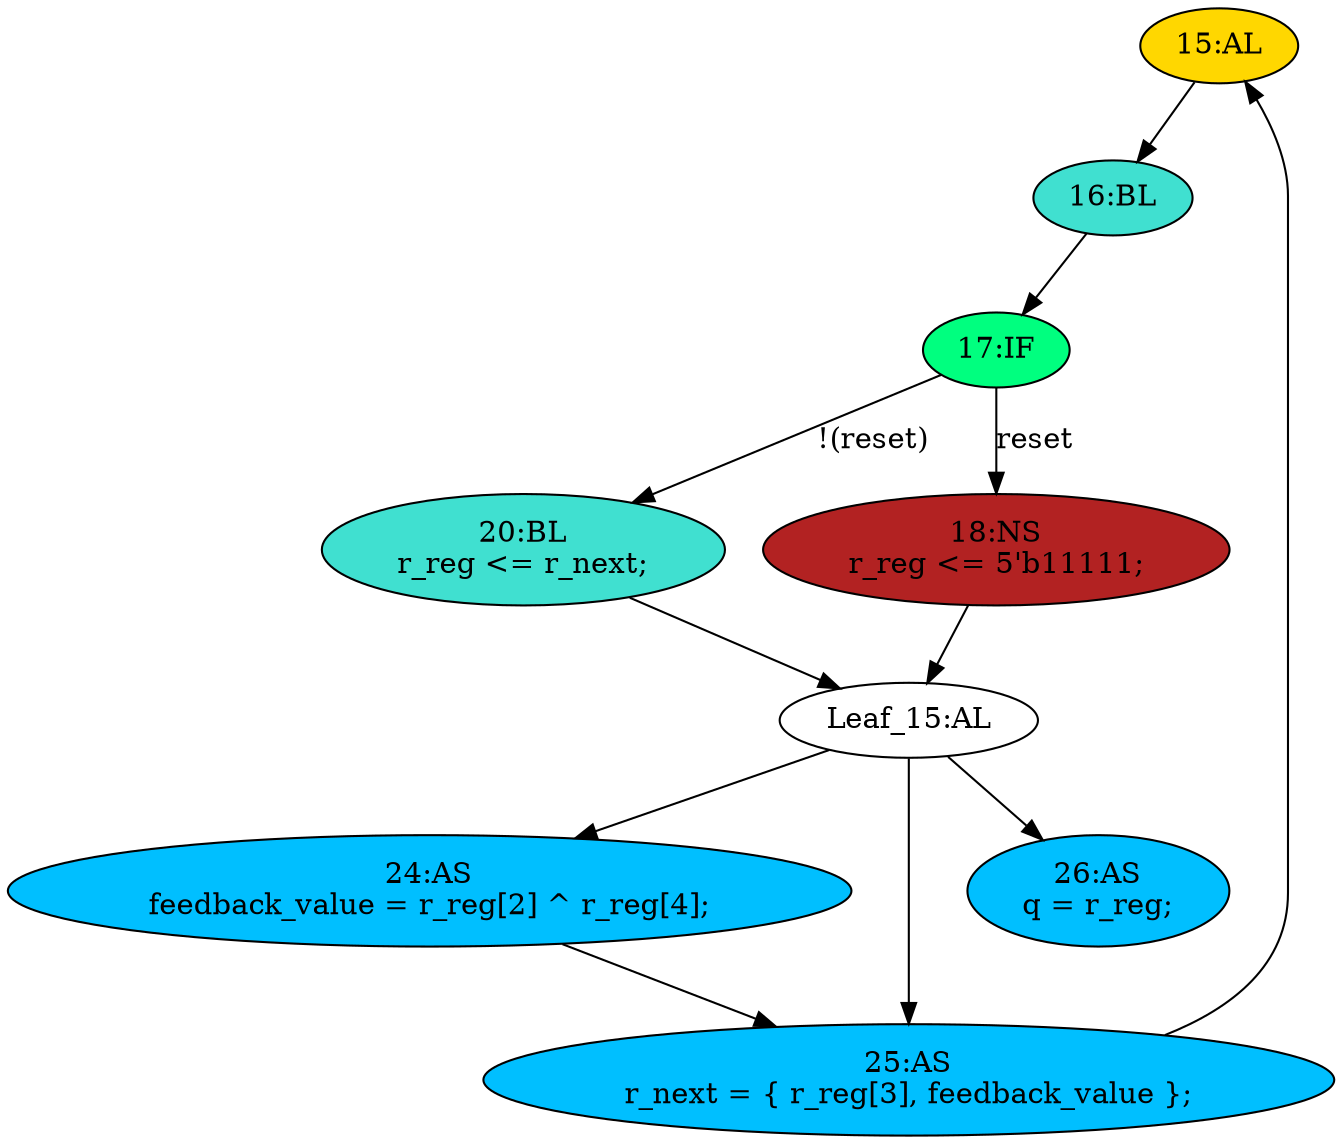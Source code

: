 strict digraph "compose( ,  )" {
	node [label="\N"];
	"15:AL"	[ast="<pyverilog.vparser.ast.Always object at 0x7fda49da3790>",
		clk_sens=True,
		fillcolor=gold,
		label="15:AL",
		sens="['clk', 'reset']",
		statements="[]",
		style=filled,
		typ=Always,
		use_var="['reset', 'r_next']"];
	"16:BL"	[ast="<pyverilog.vparser.ast.Block object at 0x7fda49da33d0>",
		fillcolor=turquoise,
		label="16:BL",
		statements="[]",
		style=filled,
		typ=Block];
	"15:AL" -> "16:BL"	[cond="[]",
		lineno=None];
	"20:BL"	[ast="<pyverilog.vparser.ast.Block object at 0x7fda49da3210>",
		fillcolor=turquoise,
		label="20:BL
r_reg <= r_next;",
		statements="[<pyverilog.vparser.ast.NonblockingSubstitution object at 0x7fda49d4e4d0>]",
		style=filled,
		typ=Block];
	"Leaf_15:AL"	[def_var="['r_reg']",
		label="Leaf_15:AL"];
	"20:BL" -> "Leaf_15:AL"	[cond="[]",
		lineno=None];
	"24:AS"	[ast="<pyverilog.vparser.ast.Assign object at 0x7fda49db1650>",
		def_var="['feedback_value']",
		fillcolor=deepskyblue,
		label="24:AS
feedback_value = r_reg[2] ^ r_reg[4];",
		statements="[]",
		style=filled,
		typ=Assign,
		use_var="['r_reg', 'r_reg']"];
	"Leaf_15:AL" -> "24:AS";
	"25:AS"	[ast="<pyverilog.vparser.ast.Assign object at 0x7fda49da6d10>",
		def_var="['r_next']",
		fillcolor=deepskyblue,
		label="25:AS
r_next = { r_reg[3], feedback_value };",
		statements="[]",
		style=filled,
		typ=Assign,
		use_var="['r_reg', 'feedback_value']"];
	"Leaf_15:AL" -> "25:AS";
	"26:AS"	[ast="<pyverilog.vparser.ast.Assign object at 0x7fda49da6550>",
		def_var="['q']",
		fillcolor=deepskyblue,
		label="26:AS
q = r_reg;",
		statements="[]",
		style=filled,
		typ=Assign,
		use_var="['r_reg']"];
	"Leaf_15:AL" -> "26:AS";
	"24:AS" -> "25:AS";
	"18:NS"	[ast="<pyverilog.vparser.ast.NonblockingSubstitution object at 0x7fda49da3890>",
		fillcolor=firebrick,
		label="18:NS
r_reg <= 5'b11111;",
		statements="[<pyverilog.vparser.ast.NonblockingSubstitution object at 0x7fda49da3890>]",
		style=filled,
		typ=NonblockingSubstitution];
	"18:NS" -> "Leaf_15:AL"	[cond="[]",
		lineno=None];
	"17:IF"	[ast="<pyverilog.vparser.ast.IfStatement object at 0x7fda49da3ed0>",
		fillcolor=springgreen,
		label="17:IF",
		statements="[]",
		style=filled,
		typ=IfStatement];
	"17:IF" -> "20:BL"	[cond="['reset']",
		label="!(reset)",
		lineno=17];
	"17:IF" -> "18:NS"	[cond="['reset']",
		label=reset,
		lineno=17];
	"25:AS" -> "15:AL";
	"16:BL" -> "17:IF"	[cond="[]",
		lineno=None];
}
